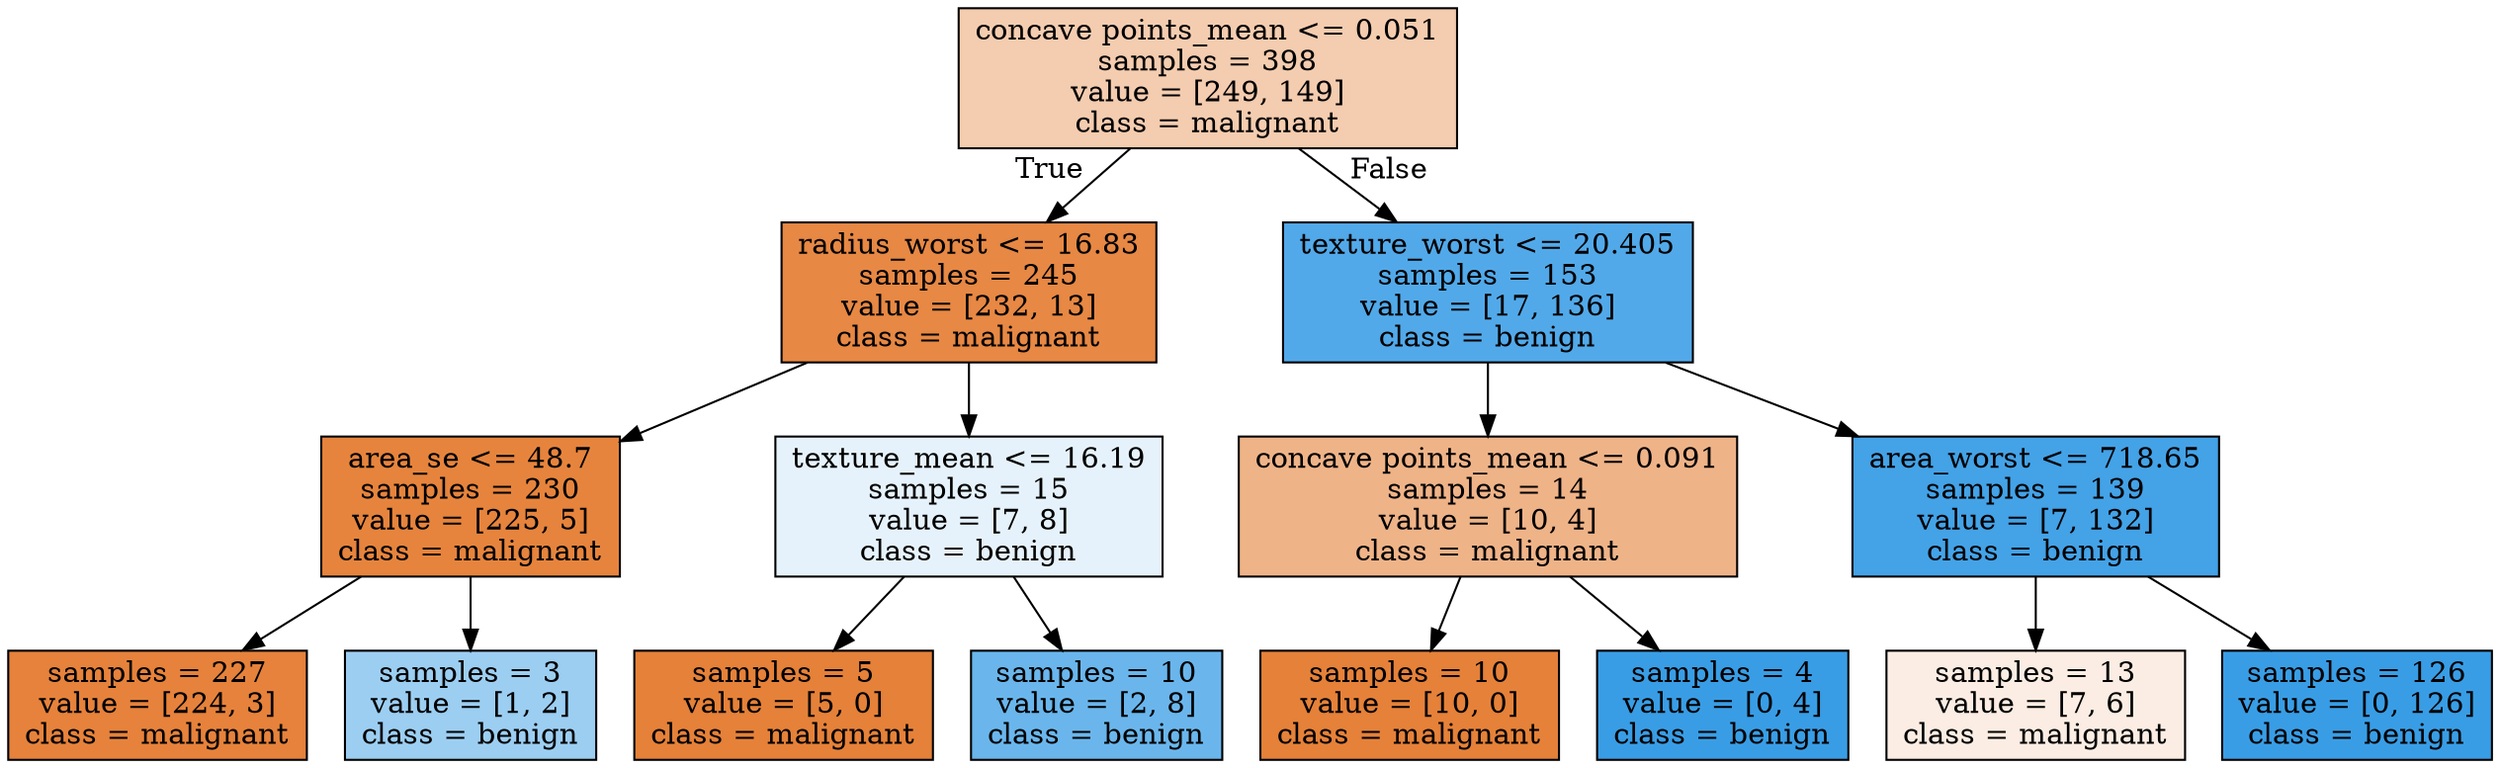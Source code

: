 digraph Tree {
node [shape=box, style="filled", color="black"] ;
0 [label="concave points_mean <= 0.051\nsamples = 398\nvalue = [249, 149]\nclass = malignant", fillcolor="#e5813966"] ;
1 [label="radius_worst <= 16.83\nsamples = 245\nvalue = [232, 13]\nclass = malignant", fillcolor="#e58139f1"] ;
0 -> 1 [labeldistance=2.5, labelangle=45, headlabel="True"] ;
2 [label="area_se <= 48.7\nsamples = 230\nvalue = [225, 5]\nclass = malignant", fillcolor="#e58139f9"] ;
1 -> 2 ;
3 [label="samples = 227\nvalue = [224, 3]\nclass = malignant", fillcolor="#e58139fc"] ;
2 -> 3 ;
4 [label="samples = 3\nvalue = [1, 2]\nclass = benign", fillcolor="#399de57f"] ;
2 -> 4 ;
5 [label="texture_mean <= 16.19\nsamples = 15\nvalue = [7, 8]\nclass = benign", fillcolor="#399de520"] ;
1 -> 5 ;
6 [label="samples = 5\nvalue = [5, 0]\nclass = malignant", fillcolor="#e58139ff"] ;
5 -> 6 ;
7 [label="samples = 10\nvalue = [2, 8]\nclass = benign", fillcolor="#399de5bf"] ;
5 -> 7 ;
8 [label="texture_worst <= 20.405\nsamples = 153\nvalue = [17, 136]\nclass = benign", fillcolor="#399de5df"] ;
0 -> 8 [labeldistance=2.5, labelangle=-45, headlabel="False"] ;
9 [label="concave points_mean <= 0.091\nsamples = 14\nvalue = [10, 4]\nclass = malignant", fillcolor="#e5813999"] ;
8 -> 9 ;
10 [label="samples = 10\nvalue = [10, 0]\nclass = malignant", fillcolor="#e58139ff"] ;
9 -> 10 ;
11 [label="samples = 4\nvalue = [0, 4]\nclass = benign", fillcolor="#399de5ff"] ;
9 -> 11 ;
12 [label="area_worst <= 718.65\nsamples = 139\nvalue = [7, 132]\nclass = benign", fillcolor="#399de5f1"] ;
8 -> 12 ;
13 [label="samples = 13\nvalue = [7, 6]\nclass = malignant", fillcolor="#e5813924"] ;
12 -> 13 ;
14 [label="samples = 126\nvalue = [0, 126]\nclass = benign", fillcolor="#399de5ff"] ;
12 -> 14 ;
}